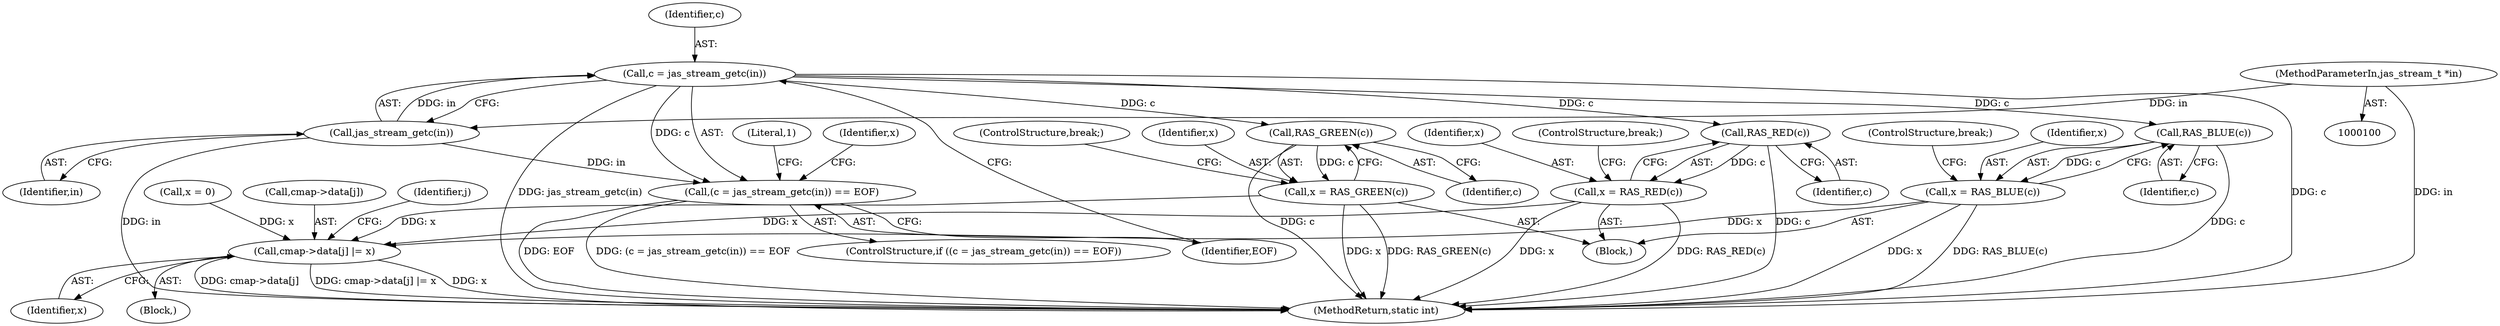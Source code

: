 digraph "0_jasper_411a4068f8c464e883358bf403a3e25158863823@API" {
"1000203" [label="(Call,c = jas_stream_getc(in))"];
"1000205" [label="(Call,jas_stream_getc(in))"];
"1000101" [label="(MethodParameterIn,jas_stream_t *in)"];
"1000202" [label="(Call,(c = jas_stream_getc(in)) == EOF)"];
"1000221" [label="(Call,RAS_RED(c))"];
"1000219" [label="(Call,x = RAS_RED(c))"];
"1000236" [label="(Call,cmap->data[j] |= x)"];
"1000227" [label="(Call,RAS_GREEN(c))"];
"1000225" [label="(Call,x = RAS_GREEN(c))"];
"1000233" [label="(Call,RAS_BLUE(c))"];
"1000231" [label="(Call,x = RAS_BLUE(c))"];
"1000226" [label="(Identifier,x)"];
"1000101" [label="(MethodParameterIn,jas_stream_t *in)"];
"1000228" [label="(Identifier,c)"];
"1000237" [label="(Call,cmap->data[j])"];
"1000200" [label="(Block,)"];
"1000235" [label="(ControlStructure,break;)"];
"1000242" [label="(Identifier,x)"];
"1000227" [label="(Call,RAS_GREEN(c))"];
"1000251" [label="(MethodReturn,static int)"];
"1000203" [label="(Call,c = jas_stream_getc(in))"];
"1000223" [label="(ControlStructure,break;)"];
"1000206" [label="(Identifier,in)"];
"1000233" [label="(Call,RAS_BLUE(c))"];
"1000219" [label="(Call,x = RAS_RED(c))"];
"1000232" [label="(Identifier,x)"];
"1000222" [label="(Identifier,c)"];
"1000229" [label="(ControlStructure,break;)"];
"1000202" [label="(Call,(c = jas_stream_getc(in)) == EOF)"];
"1000221" [label="(Call,RAS_RED(c))"];
"1000211" [label="(Literal,1)"];
"1000220" [label="(Identifier,x)"];
"1000207" [label="(Identifier,EOF)"];
"1000199" [label="(Identifier,j)"];
"1000225" [label="(Call,x = RAS_GREEN(c))"];
"1000201" [label="(ControlStructure,if ((c = jas_stream_getc(in)) == EOF))"];
"1000231" [label="(Call,x = RAS_BLUE(c))"];
"1000212" [label="(Call,x = 0)"];
"1000204" [label="(Identifier,c)"];
"1000236" [label="(Call,cmap->data[j] |= x)"];
"1000217" [label="(Block,)"];
"1000234" [label="(Identifier,c)"];
"1000213" [label="(Identifier,x)"];
"1000205" [label="(Call,jas_stream_getc(in))"];
"1000203" -> "1000202"  [label="AST: "];
"1000203" -> "1000205"  [label="CFG: "];
"1000204" -> "1000203"  [label="AST: "];
"1000205" -> "1000203"  [label="AST: "];
"1000207" -> "1000203"  [label="CFG: "];
"1000203" -> "1000251"  [label="DDG: jas_stream_getc(in)"];
"1000203" -> "1000251"  [label="DDG: c"];
"1000203" -> "1000202"  [label="DDG: c"];
"1000205" -> "1000203"  [label="DDG: in"];
"1000203" -> "1000221"  [label="DDG: c"];
"1000203" -> "1000227"  [label="DDG: c"];
"1000203" -> "1000233"  [label="DDG: c"];
"1000205" -> "1000206"  [label="CFG: "];
"1000206" -> "1000205"  [label="AST: "];
"1000205" -> "1000251"  [label="DDG: in"];
"1000205" -> "1000202"  [label="DDG: in"];
"1000101" -> "1000205"  [label="DDG: in"];
"1000101" -> "1000100"  [label="AST: "];
"1000101" -> "1000251"  [label="DDG: in"];
"1000202" -> "1000201"  [label="AST: "];
"1000202" -> "1000207"  [label="CFG: "];
"1000207" -> "1000202"  [label="AST: "];
"1000211" -> "1000202"  [label="CFG: "];
"1000213" -> "1000202"  [label="CFG: "];
"1000202" -> "1000251"  [label="DDG: EOF"];
"1000202" -> "1000251"  [label="DDG: (c = jas_stream_getc(in)) == EOF"];
"1000221" -> "1000219"  [label="AST: "];
"1000221" -> "1000222"  [label="CFG: "];
"1000222" -> "1000221"  [label="AST: "];
"1000219" -> "1000221"  [label="CFG: "];
"1000221" -> "1000251"  [label="DDG: c"];
"1000221" -> "1000219"  [label="DDG: c"];
"1000219" -> "1000217"  [label="AST: "];
"1000220" -> "1000219"  [label="AST: "];
"1000223" -> "1000219"  [label="CFG: "];
"1000219" -> "1000251"  [label="DDG: RAS_RED(c)"];
"1000219" -> "1000251"  [label="DDG: x"];
"1000219" -> "1000236"  [label="DDG: x"];
"1000236" -> "1000200"  [label="AST: "];
"1000236" -> "1000242"  [label="CFG: "];
"1000237" -> "1000236"  [label="AST: "];
"1000242" -> "1000236"  [label="AST: "];
"1000199" -> "1000236"  [label="CFG: "];
"1000236" -> "1000251"  [label="DDG: cmap->data[j]"];
"1000236" -> "1000251"  [label="DDG: cmap->data[j] |= x"];
"1000236" -> "1000251"  [label="DDG: x"];
"1000225" -> "1000236"  [label="DDG: x"];
"1000231" -> "1000236"  [label="DDG: x"];
"1000212" -> "1000236"  [label="DDG: x"];
"1000227" -> "1000225"  [label="AST: "];
"1000227" -> "1000228"  [label="CFG: "];
"1000228" -> "1000227"  [label="AST: "];
"1000225" -> "1000227"  [label="CFG: "];
"1000227" -> "1000251"  [label="DDG: c"];
"1000227" -> "1000225"  [label="DDG: c"];
"1000225" -> "1000217"  [label="AST: "];
"1000226" -> "1000225"  [label="AST: "];
"1000229" -> "1000225"  [label="CFG: "];
"1000225" -> "1000251"  [label="DDG: RAS_GREEN(c)"];
"1000225" -> "1000251"  [label="DDG: x"];
"1000233" -> "1000231"  [label="AST: "];
"1000233" -> "1000234"  [label="CFG: "];
"1000234" -> "1000233"  [label="AST: "];
"1000231" -> "1000233"  [label="CFG: "];
"1000233" -> "1000251"  [label="DDG: c"];
"1000233" -> "1000231"  [label="DDG: c"];
"1000231" -> "1000217"  [label="AST: "];
"1000232" -> "1000231"  [label="AST: "];
"1000235" -> "1000231"  [label="CFG: "];
"1000231" -> "1000251"  [label="DDG: RAS_BLUE(c)"];
"1000231" -> "1000251"  [label="DDG: x"];
}
